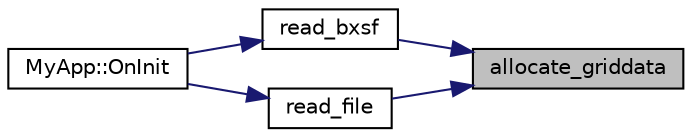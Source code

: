 digraph "allocate_griddata"
{
 // LATEX_PDF_SIZE
  edge [fontname="Helvetica",fontsize="10",labelfontname="Helvetica",labelfontsize="10"];
  node [fontname="Helvetica",fontsize="10",shape=record];
  rankdir="RL";
  Node1 [label="allocate_griddata",height=0.2,width=0.4,color="black", fillcolor="grey75", style="filled", fontcolor="black",tooltip=" "];
  Node1 -> Node2 [dir="back",color="midnightblue",fontsize="10",style="solid",fontname="Helvetica"];
  Node2 [label="read_bxsf",height=0.2,width=0.4,color="black", fillcolor="white", style="filled",URL="$read__file_8hpp.html#a0ac85c877877990d12493918b5bf6a83",tooltip=" "];
  Node2 -> Node3 [dir="back",color="midnightblue",fontsize="10",style="solid",fontname="Helvetica"];
  Node3 [label="MyApp::OnInit",height=0.2,width=0.4,color="black", fillcolor="white", style="filled",URL="$class_my_app.html#a79fa75d1155f0e85e20f2869538296d6",tooltip="Main routine of FermiSurfer."];
  Node1 -> Node4 [dir="back",color="midnightblue",fontsize="10",style="solid",fontname="Helvetica"];
  Node4 [label="read_file",height=0.2,width=0.4,color="black", fillcolor="white", style="filled",URL="$read__file_8hpp.html#ae63dbae881807b7dba5e7241a46774c7",tooltip="Input from Fermi surface file."];
  Node4 -> Node3 [dir="back",color="midnightblue",fontsize="10",style="solid",fontname="Helvetica"];
}
